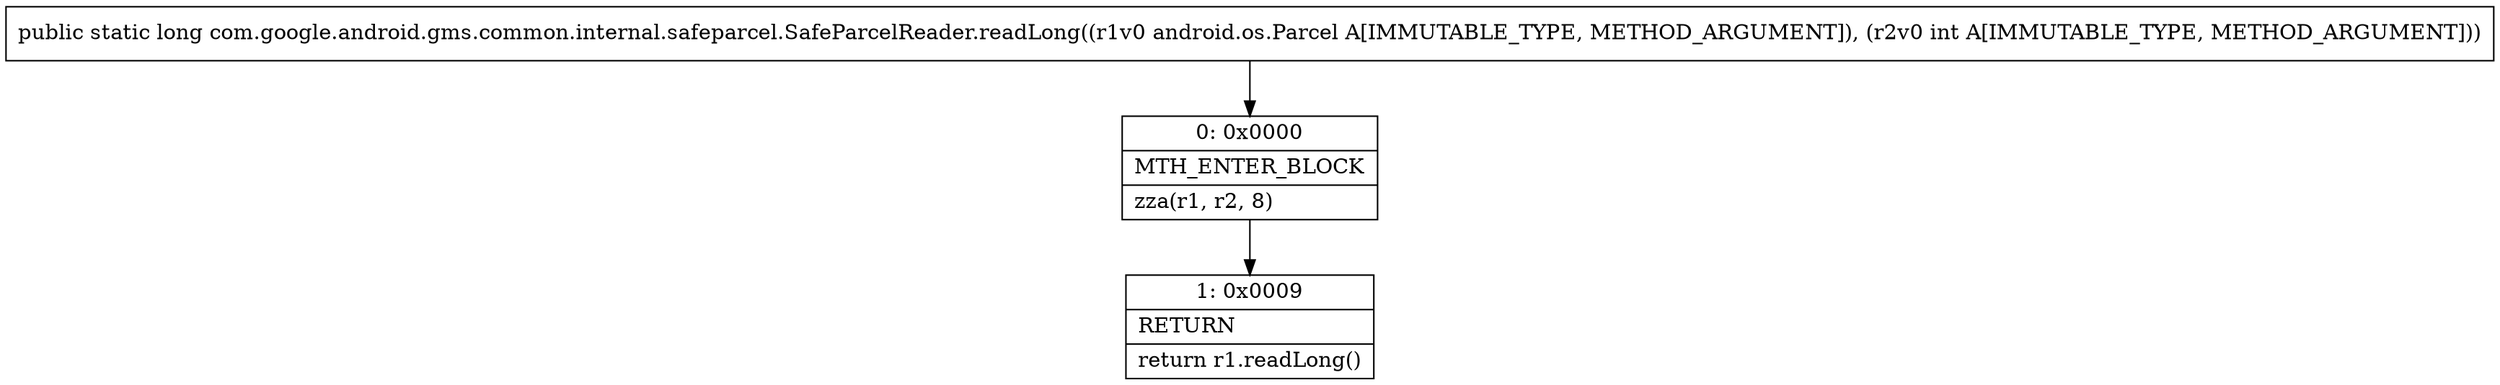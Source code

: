digraph "CFG forcom.google.android.gms.common.internal.safeparcel.SafeParcelReader.readLong(Landroid\/os\/Parcel;I)J" {
Node_0 [shape=record,label="{0\:\ 0x0000|MTH_ENTER_BLOCK\l|zza(r1, r2, 8)\l}"];
Node_1 [shape=record,label="{1\:\ 0x0009|RETURN\l|return r1.readLong()\l}"];
MethodNode[shape=record,label="{public static long com.google.android.gms.common.internal.safeparcel.SafeParcelReader.readLong((r1v0 android.os.Parcel A[IMMUTABLE_TYPE, METHOD_ARGUMENT]), (r2v0 int A[IMMUTABLE_TYPE, METHOD_ARGUMENT])) }"];
MethodNode -> Node_0;
Node_0 -> Node_1;
}

